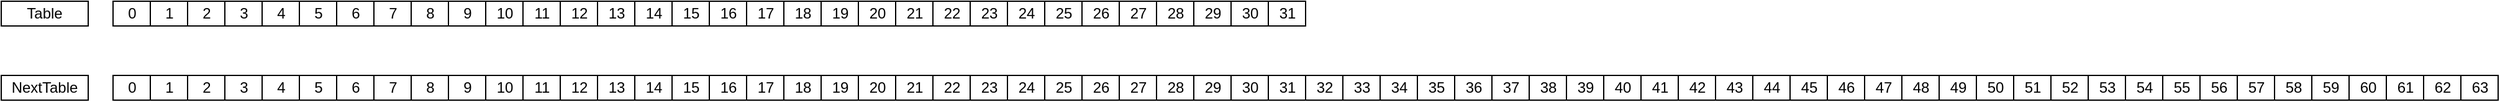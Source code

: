 <mxfile version="14.6.13" type="device"><diagram name="Page-1" id="2c4490ee-f0b8-94ab-5012-d5dc3445f7a3"><mxGraphModel dx="4179.5" dy="1402" grid="1" gridSize="10" guides="1" tooltips="1" connect="0" arrows="1" fold="1" page="1" pageScale="1.5" pageWidth="1169" pageHeight="826" background="#ffffff" math="0" shadow="0"><root><mxCell id="0" style=";html=1;"/><mxCell id="1" style=";html=1;" parent="0"/><mxCell id="74_3aNQgn91TPtiWvrAL-1" value="" style="group" vertex="1" connectable="0" parent="1"><mxGeometry x="40" y="260" width="960" height="20" as="geometry"/></mxCell><mxCell id="7a8b956e7d50b54d-100" value="8" style="strokeWidth=1;fontStyle=0;html=1;" parent="74_3aNQgn91TPtiWvrAL-1" vertex="1"><mxGeometry x="240" width="30" height="20" as="geometry"/></mxCell><mxCell id="7a8b956e7d50b54d-101" value="9" style="strokeWidth=1;fontStyle=0;html=1;" parent="74_3aNQgn91TPtiWvrAL-1" vertex="1"><mxGeometry x="270" width="30" height="20" as="geometry"/></mxCell><mxCell id="7a8b956e7d50b54d-102" value="10" style="strokeWidth=1;fontStyle=0;html=1;" parent="74_3aNQgn91TPtiWvrAL-1" vertex="1"><mxGeometry x="300" width="30" height="20" as="geometry"/></mxCell><mxCell id="7a8b956e7d50b54d-103" value="11" style="strokeWidth=1;fontStyle=0;html=1;" parent="74_3aNQgn91TPtiWvrAL-1" vertex="1"><mxGeometry x="330" width="30" height="20" as="geometry"/></mxCell><mxCell id="7a8b956e7d50b54d-105" value="12" style="strokeWidth=1;fontStyle=0;html=1;" parent="74_3aNQgn91TPtiWvrAL-1" vertex="1"><mxGeometry x="360" width="30" height="20" as="geometry"/></mxCell><mxCell id="7a8b956e7d50b54d-106" value="13" style="strokeWidth=1;fontStyle=0;html=1;" parent="74_3aNQgn91TPtiWvrAL-1" vertex="1"><mxGeometry x="390" width="30" height="20" as="geometry"/></mxCell><mxCell id="7a8b956e7d50b54d-107" value="14" style="strokeWidth=1;fontStyle=0;html=1;" parent="74_3aNQgn91TPtiWvrAL-1" vertex="1"><mxGeometry x="420" width="30" height="20" as="geometry"/></mxCell><mxCell id="7a8b956e7d50b54d-108" value="15" style="strokeWidth=1;fontStyle=0;html=1;" parent="74_3aNQgn91TPtiWvrAL-1" vertex="1"><mxGeometry x="450" width="30" height="20" as="geometry"/></mxCell><mxCell id="7a8b956e7d50b54d-110" value="16" style="strokeWidth=1;fontStyle=0;html=1;" parent="74_3aNQgn91TPtiWvrAL-1" vertex="1"><mxGeometry x="480" width="30" height="20" as="geometry"/></mxCell><mxCell id="7a8b956e7d50b54d-111" value="17" style="strokeWidth=1;fontStyle=0;html=1;" parent="74_3aNQgn91TPtiWvrAL-1" vertex="1"><mxGeometry x="510" width="30" height="20" as="geometry"/></mxCell><mxCell id="7a8b956e7d50b54d-112" value="18" style="strokeWidth=1;fontStyle=0;html=1;" parent="74_3aNQgn91TPtiWvrAL-1" vertex="1"><mxGeometry x="540" width="30" height="20" as="geometry"/></mxCell><mxCell id="7a8b956e7d50b54d-113" value="19" style="strokeWidth=1;fontStyle=0;html=1;" parent="74_3aNQgn91TPtiWvrAL-1" vertex="1"><mxGeometry x="570" width="30" height="20" as="geometry"/></mxCell><mxCell id="7a8b956e7d50b54d-115" value="20" style="strokeWidth=1;fontStyle=0;html=1;" parent="74_3aNQgn91TPtiWvrAL-1" vertex="1"><mxGeometry x="600" width="30" height="20" as="geometry"/></mxCell><mxCell id="7a8b956e7d50b54d-116" value="21" style="strokeWidth=1;fontStyle=0;html=1;" parent="74_3aNQgn91TPtiWvrAL-1" vertex="1"><mxGeometry x="630" width="30" height="20" as="geometry"/></mxCell><mxCell id="7a8b956e7d50b54d-117" value="22" style="strokeWidth=1;fontStyle=0;html=1;" parent="74_3aNQgn91TPtiWvrAL-1" vertex="1"><mxGeometry x="660" width="30" height="20" as="geometry"/></mxCell><mxCell id="7a8b956e7d50b54d-118" value="23" style="strokeWidth=1;fontStyle=0;html=1;" parent="74_3aNQgn91TPtiWvrAL-1" vertex="1"><mxGeometry x="690" width="30" height="20" as="geometry"/></mxCell><mxCell id="7a8b956e7d50b54d-120" value="24" style="strokeWidth=1;fontStyle=0;html=1;" parent="74_3aNQgn91TPtiWvrAL-1" vertex="1"><mxGeometry x="720" width="30" height="20" as="geometry"/></mxCell><mxCell id="7a8b956e7d50b54d-121" value="25" style="strokeWidth=1;fontStyle=0;html=1;" parent="74_3aNQgn91TPtiWvrAL-1" vertex="1"><mxGeometry x="750" width="30" height="20" as="geometry"/></mxCell><mxCell id="7a8b956e7d50b54d-122" value="26" style="strokeWidth=1;fontStyle=0;html=1;" parent="74_3aNQgn91TPtiWvrAL-1" vertex="1"><mxGeometry x="780" width="30" height="20" as="geometry"/></mxCell><mxCell id="7a8b956e7d50b54d-123" value="27" style="strokeWidth=1;fontStyle=0;html=1;" parent="74_3aNQgn91TPtiWvrAL-1" vertex="1"><mxGeometry x="810" width="30" height="20" as="geometry"/></mxCell><mxCell id="7a8b956e7d50b54d-125" value="28" style="strokeWidth=1;fontStyle=0;html=1;" parent="74_3aNQgn91TPtiWvrAL-1" vertex="1"><mxGeometry x="840" width="30" height="20" as="geometry"/></mxCell><mxCell id="7a8b956e7d50b54d-126" value="29" style="strokeWidth=1;fontStyle=0;html=1;" parent="74_3aNQgn91TPtiWvrAL-1" vertex="1"><mxGeometry x="870" width="30" height="20" as="geometry"/></mxCell><mxCell id="7a8b956e7d50b54d-127" value="30" style="strokeWidth=1;fontStyle=0;html=1;" parent="74_3aNQgn91TPtiWvrAL-1" vertex="1"><mxGeometry x="900" width="30" height="20" as="geometry"/></mxCell><mxCell id="7a8b956e7d50b54d-128" value="31" style="strokeWidth=1;fontStyle=0;html=1;" parent="74_3aNQgn91TPtiWvrAL-1" vertex="1"><mxGeometry x="930" width="30" height="20" as="geometry"/></mxCell><mxCell id="7a8b956e7d50b54d-146" value="4" style="strokeWidth=1;fontStyle=0;html=1;" parent="74_3aNQgn91TPtiWvrAL-1" vertex="1"><mxGeometry x="120" width="30" height="20" as="geometry"/></mxCell><mxCell id="7a8b956e7d50b54d-147" value="5" style="strokeWidth=1;fontStyle=0;html=1;" parent="74_3aNQgn91TPtiWvrAL-1" vertex="1"><mxGeometry x="150" width="30" height="20" as="geometry"/></mxCell><mxCell id="7a8b956e7d50b54d-148" value="6" style="strokeWidth=1;fontStyle=0;html=1;" parent="74_3aNQgn91TPtiWvrAL-1" vertex="1"><mxGeometry x="180" width="30" height="20" as="geometry"/></mxCell><mxCell id="7a8b956e7d50b54d-149" value="7" style="strokeWidth=1;fontStyle=0;html=1;" parent="74_3aNQgn91TPtiWvrAL-1" vertex="1"><mxGeometry x="210" width="30" height="20" as="geometry"/></mxCell><mxCell id="7a8b956e7d50b54d-152" value="0" style="strokeWidth=1;fontStyle=0;html=1;" parent="74_3aNQgn91TPtiWvrAL-1" vertex="1"><mxGeometry width="30" height="20" as="geometry"/></mxCell><mxCell id="7a8b956e7d50b54d-153" value="1" style="strokeWidth=1;fontStyle=0;html=1;" parent="74_3aNQgn91TPtiWvrAL-1" vertex="1"><mxGeometry x="30" width="30" height="20" as="geometry"/></mxCell><mxCell id="7a8b956e7d50b54d-154" value="2" style="strokeWidth=1;fontStyle=0;html=1;" parent="74_3aNQgn91TPtiWvrAL-1" vertex="1"><mxGeometry x="60" width="30" height="20" as="geometry"/></mxCell><mxCell id="7a8b956e7d50b54d-155" value="3" style="strokeWidth=1;fontStyle=0;html=1;" parent="74_3aNQgn91TPtiWvrAL-1" vertex="1"><mxGeometry x="90" width="30" height="20" as="geometry"/></mxCell><mxCell id="74_3aNQgn91TPtiWvrAL-68" value="" style="group" vertex="1" connectable="0" parent="1"><mxGeometry x="40" y="320" width="1920" height="20" as="geometry"/></mxCell><mxCell id="74_3aNQgn91TPtiWvrAL-2" value="" style="group" vertex="1" connectable="0" parent="74_3aNQgn91TPtiWvrAL-68"><mxGeometry width="960" height="20" as="geometry"/></mxCell><mxCell id="74_3aNQgn91TPtiWvrAL-3" value="8" style="strokeWidth=1;fontStyle=0;html=1;" vertex="1" parent="74_3aNQgn91TPtiWvrAL-2"><mxGeometry x="240" width="30" height="20" as="geometry"/></mxCell><mxCell id="74_3aNQgn91TPtiWvrAL-4" value="9" style="strokeWidth=1;fontStyle=0;html=1;" vertex="1" parent="74_3aNQgn91TPtiWvrAL-2"><mxGeometry x="270" width="30" height="20" as="geometry"/></mxCell><mxCell id="74_3aNQgn91TPtiWvrAL-5" value="10" style="strokeWidth=1;fontStyle=0;html=1;" vertex="1" parent="74_3aNQgn91TPtiWvrAL-2"><mxGeometry x="300" width="30" height="20" as="geometry"/></mxCell><mxCell id="74_3aNQgn91TPtiWvrAL-6" value="11" style="strokeWidth=1;fontStyle=0;html=1;" vertex="1" parent="74_3aNQgn91TPtiWvrAL-2"><mxGeometry x="330" width="30" height="20" as="geometry"/></mxCell><mxCell id="74_3aNQgn91TPtiWvrAL-7" value="12" style="strokeWidth=1;fontStyle=0;html=1;" vertex="1" parent="74_3aNQgn91TPtiWvrAL-2"><mxGeometry x="360" width="30" height="20" as="geometry"/></mxCell><mxCell id="74_3aNQgn91TPtiWvrAL-8" value="13" style="strokeWidth=1;fontStyle=0;html=1;" vertex="1" parent="74_3aNQgn91TPtiWvrAL-2"><mxGeometry x="390" width="30" height="20" as="geometry"/></mxCell><mxCell id="74_3aNQgn91TPtiWvrAL-9" value="14" style="strokeWidth=1;fontStyle=0;html=1;" vertex="1" parent="74_3aNQgn91TPtiWvrAL-2"><mxGeometry x="420" width="30" height="20" as="geometry"/></mxCell><mxCell id="74_3aNQgn91TPtiWvrAL-10" value="15" style="strokeWidth=1;fontStyle=0;html=1;" vertex="1" parent="74_3aNQgn91TPtiWvrAL-2"><mxGeometry x="450" width="30" height="20" as="geometry"/></mxCell><mxCell id="74_3aNQgn91TPtiWvrAL-11" value="16" style="strokeWidth=1;fontStyle=0;html=1;" vertex="1" parent="74_3aNQgn91TPtiWvrAL-2"><mxGeometry x="480" width="30" height="20" as="geometry"/></mxCell><mxCell id="74_3aNQgn91TPtiWvrAL-12" value="17" style="strokeWidth=1;fontStyle=0;html=1;" vertex="1" parent="74_3aNQgn91TPtiWvrAL-2"><mxGeometry x="510" width="30" height="20" as="geometry"/></mxCell><mxCell id="74_3aNQgn91TPtiWvrAL-13" value="18" style="strokeWidth=1;fontStyle=0;html=1;" vertex="1" parent="74_3aNQgn91TPtiWvrAL-2"><mxGeometry x="540" width="30" height="20" as="geometry"/></mxCell><mxCell id="74_3aNQgn91TPtiWvrAL-14" value="19" style="strokeWidth=1;fontStyle=0;html=1;" vertex="1" parent="74_3aNQgn91TPtiWvrAL-2"><mxGeometry x="570" width="30" height="20" as="geometry"/></mxCell><mxCell id="74_3aNQgn91TPtiWvrAL-15" value="20" style="strokeWidth=1;fontStyle=0;html=1;" vertex="1" parent="74_3aNQgn91TPtiWvrAL-2"><mxGeometry x="600" width="30" height="20" as="geometry"/></mxCell><mxCell id="74_3aNQgn91TPtiWvrAL-16" value="21" style="strokeWidth=1;fontStyle=0;html=1;" vertex="1" parent="74_3aNQgn91TPtiWvrAL-2"><mxGeometry x="630" width="30" height="20" as="geometry"/></mxCell><mxCell id="74_3aNQgn91TPtiWvrAL-17" value="22" style="strokeWidth=1;fontStyle=0;html=1;" vertex="1" parent="74_3aNQgn91TPtiWvrAL-2"><mxGeometry x="660" width="30" height="20" as="geometry"/></mxCell><mxCell id="74_3aNQgn91TPtiWvrAL-18" value="23" style="strokeWidth=1;fontStyle=0;html=1;" vertex="1" parent="74_3aNQgn91TPtiWvrAL-2"><mxGeometry x="690" width="30" height="20" as="geometry"/></mxCell><mxCell id="74_3aNQgn91TPtiWvrAL-19" value="24" style="strokeWidth=1;fontStyle=0;html=1;" vertex="1" parent="74_3aNQgn91TPtiWvrAL-2"><mxGeometry x="720" width="30" height="20" as="geometry"/></mxCell><mxCell id="74_3aNQgn91TPtiWvrAL-20" value="25" style="strokeWidth=1;fontStyle=0;html=1;" vertex="1" parent="74_3aNQgn91TPtiWvrAL-2"><mxGeometry x="750" width="30" height="20" as="geometry"/></mxCell><mxCell id="74_3aNQgn91TPtiWvrAL-21" value="26" style="strokeWidth=1;fontStyle=0;html=1;" vertex="1" parent="74_3aNQgn91TPtiWvrAL-2"><mxGeometry x="780" width="30" height="20" as="geometry"/></mxCell><mxCell id="74_3aNQgn91TPtiWvrAL-22" value="27" style="strokeWidth=1;fontStyle=0;html=1;" vertex="1" parent="74_3aNQgn91TPtiWvrAL-2"><mxGeometry x="810" width="30" height="20" as="geometry"/></mxCell><mxCell id="74_3aNQgn91TPtiWvrAL-23" value="28" style="strokeWidth=1;fontStyle=0;html=1;" vertex="1" parent="74_3aNQgn91TPtiWvrAL-2"><mxGeometry x="840" width="30" height="20" as="geometry"/></mxCell><mxCell id="74_3aNQgn91TPtiWvrAL-24" value="29" style="strokeWidth=1;fontStyle=0;html=1;" vertex="1" parent="74_3aNQgn91TPtiWvrAL-2"><mxGeometry x="870" width="30" height="20" as="geometry"/></mxCell><mxCell id="74_3aNQgn91TPtiWvrAL-25" value="30" style="strokeWidth=1;fontStyle=0;html=1;" vertex="1" parent="74_3aNQgn91TPtiWvrAL-2"><mxGeometry x="900" width="30" height="20" as="geometry"/></mxCell><mxCell id="74_3aNQgn91TPtiWvrAL-26" value="31" style="strokeWidth=1;fontStyle=0;html=1;" vertex="1" parent="74_3aNQgn91TPtiWvrAL-2"><mxGeometry x="930" width="30" height="20" as="geometry"/></mxCell><mxCell id="74_3aNQgn91TPtiWvrAL-27" value="4" style="strokeWidth=1;fontStyle=0;html=1;" vertex="1" parent="74_3aNQgn91TPtiWvrAL-2"><mxGeometry x="120" width="30" height="20" as="geometry"/></mxCell><mxCell id="74_3aNQgn91TPtiWvrAL-28" value="5" style="strokeWidth=1;fontStyle=0;html=1;" vertex="1" parent="74_3aNQgn91TPtiWvrAL-2"><mxGeometry x="150" width="30" height="20" as="geometry"/></mxCell><mxCell id="74_3aNQgn91TPtiWvrAL-29" value="6" style="strokeWidth=1;fontStyle=0;html=1;" vertex="1" parent="74_3aNQgn91TPtiWvrAL-2"><mxGeometry x="180" width="30" height="20" as="geometry"/></mxCell><mxCell id="74_3aNQgn91TPtiWvrAL-30" value="7" style="strokeWidth=1;fontStyle=0;html=1;" vertex="1" parent="74_3aNQgn91TPtiWvrAL-2"><mxGeometry x="210" width="30" height="20" as="geometry"/></mxCell><mxCell id="74_3aNQgn91TPtiWvrAL-31" value="0" style="strokeWidth=1;fontStyle=0;html=1;" vertex="1" parent="74_3aNQgn91TPtiWvrAL-2"><mxGeometry width="30" height="20" as="geometry"/></mxCell><mxCell id="74_3aNQgn91TPtiWvrAL-32" value="1" style="strokeWidth=1;fontStyle=0;html=1;" vertex="1" parent="74_3aNQgn91TPtiWvrAL-2"><mxGeometry x="30" width="30" height="20" as="geometry"/></mxCell><mxCell id="74_3aNQgn91TPtiWvrAL-33" value="2" style="strokeWidth=1;fontStyle=0;html=1;" vertex="1" parent="74_3aNQgn91TPtiWvrAL-2"><mxGeometry x="60" width="30" height="20" as="geometry"/></mxCell><mxCell id="74_3aNQgn91TPtiWvrAL-34" value="3" style="strokeWidth=1;fontStyle=0;html=1;" vertex="1" parent="74_3aNQgn91TPtiWvrAL-2"><mxGeometry x="90" width="30" height="20" as="geometry"/></mxCell><mxCell id="74_3aNQgn91TPtiWvrAL-35" value="" style="group" vertex="1" connectable="0" parent="74_3aNQgn91TPtiWvrAL-68"><mxGeometry x="960" width="960" height="20" as="geometry"/></mxCell><mxCell id="74_3aNQgn91TPtiWvrAL-36" value="40" style="strokeWidth=1;fontStyle=0;html=1;" vertex="1" parent="74_3aNQgn91TPtiWvrAL-35"><mxGeometry x="240" width="30" height="20" as="geometry"/></mxCell><mxCell id="74_3aNQgn91TPtiWvrAL-37" value="41" style="strokeWidth=1;fontStyle=0;html=1;" vertex="1" parent="74_3aNQgn91TPtiWvrAL-35"><mxGeometry x="270" width="30" height="20" as="geometry"/></mxCell><mxCell id="74_3aNQgn91TPtiWvrAL-38" value="42" style="strokeWidth=1;fontStyle=0;html=1;" vertex="1" parent="74_3aNQgn91TPtiWvrAL-35"><mxGeometry x="300" width="30" height="20" as="geometry"/></mxCell><mxCell id="74_3aNQgn91TPtiWvrAL-39" value="43" style="strokeWidth=1;fontStyle=0;html=1;" vertex="1" parent="74_3aNQgn91TPtiWvrAL-35"><mxGeometry x="330" width="30" height="20" as="geometry"/></mxCell><mxCell id="74_3aNQgn91TPtiWvrAL-40" value="44" style="strokeWidth=1;fontStyle=0;html=1;" vertex="1" parent="74_3aNQgn91TPtiWvrAL-35"><mxGeometry x="360" width="30" height="20" as="geometry"/></mxCell><mxCell id="74_3aNQgn91TPtiWvrAL-41" value="45" style="strokeWidth=1;fontStyle=0;html=1;" vertex="1" parent="74_3aNQgn91TPtiWvrAL-35"><mxGeometry x="390" width="30" height="20" as="geometry"/></mxCell><mxCell id="74_3aNQgn91TPtiWvrAL-42" value="46" style="strokeWidth=1;fontStyle=0;html=1;" vertex="1" parent="74_3aNQgn91TPtiWvrAL-35"><mxGeometry x="420" width="30" height="20" as="geometry"/></mxCell><mxCell id="74_3aNQgn91TPtiWvrAL-43" value="47" style="strokeWidth=1;fontStyle=0;html=1;" vertex="1" parent="74_3aNQgn91TPtiWvrAL-35"><mxGeometry x="450" width="30" height="20" as="geometry"/></mxCell><mxCell id="74_3aNQgn91TPtiWvrAL-44" value="48" style="strokeWidth=1;fontStyle=0;html=1;" vertex="1" parent="74_3aNQgn91TPtiWvrAL-35"><mxGeometry x="480" width="30" height="20" as="geometry"/></mxCell><mxCell id="74_3aNQgn91TPtiWvrAL-45" value="49" style="strokeWidth=1;fontStyle=0;html=1;" vertex="1" parent="74_3aNQgn91TPtiWvrAL-35"><mxGeometry x="510" width="30" height="20" as="geometry"/></mxCell><mxCell id="74_3aNQgn91TPtiWvrAL-46" value="50" style="strokeWidth=1;fontStyle=0;html=1;" vertex="1" parent="74_3aNQgn91TPtiWvrAL-35"><mxGeometry x="540" width="30" height="20" as="geometry"/></mxCell><mxCell id="74_3aNQgn91TPtiWvrAL-47" value="51" style="strokeWidth=1;fontStyle=0;html=1;" vertex="1" parent="74_3aNQgn91TPtiWvrAL-35"><mxGeometry x="570" width="30" height="20" as="geometry"/></mxCell><mxCell id="74_3aNQgn91TPtiWvrAL-48" value="52" style="strokeWidth=1;fontStyle=0;html=1;" vertex="1" parent="74_3aNQgn91TPtiWvrAL-35"><mxGeometry x="600" width="30" height="20" as="geometry"/></mxCell><mxCell id="74_3aNQgn91TPtiWvrAL-49" value="53" style="strokeWidth=1;fontStyle=0;html=1;" vertex="1" parent="74_3aNQgn91TPtiWvrAL-35"><mxGeometry x="630" width="30" height="20" as="geometry"/></mxCell><mxCell id="74_3aNQgn91TPtiWvrAL-50" value="54" style="strokeWidth=1;fontStyle=0;html=1;" vertex="1" parent="74_3aNQgn91TPtiWvrAL-35"><mxGeometry x="660" width="30" height="20" as="geometry"/></mxCell><mxCell id="74_3aNQgn91TPtiWvrAL-51" value="55" style="strokeWidth=1;fontStyle=0;html=1;" vertex="1" parent="74_3aNQgn91TPtiWvrAL-35"><mxGeometry x="690" width="30" height="20" as="geometry"/></mxCell><mxCell id="74_3aNQgn91TPtiWvrAL-52" value="56" style="strokeWidth=1;fontStyle=0;html=1;" vertex="1" parent="74_3aNQgn91TPtiWvrAL-35"><mxGeometry x="720" width="30" height="20" as="geometry"/></mxCell><mxCell id="74_3aNQgn91TPtiWvrAL-53" value="57" style="strokeWidth=1;fontStyle=0;html=1;" vertex="1" parent="74_3aNQgn91TPtiWvrAL-35"><mxGeometry x="750" width="30" height="20" as="geometry"/></mxCell><mxCell id="74_3aNQgn91TPtiWvrAL-54" value="58" style="strokeWidth=1;fontStyle=0;html=1;" vertex="1" parent="74_3aNQgn91TPtiWvrAL-35"><mxGeometry x="780" width="30" height="20" as="geometry"/></mxCell><mxCell id="74_3aNQgn91TPtiWvrAL-55" value="59" style="strokeWidth=1;fontStyle=0;html=1;" vertex="1" parent="74_3aNQgn91TPtiWvrAL-35"><mxGeometry x="810" width="30" height="20" as="geometry"/></mxCell><mxCell id="74_3aNQgn91TPtiWvrAL-56" value="60" style="strokeWidth=1;fontStyle=0;html=1;" vertex="1" parent="74_3aNQgn91TPtiWvrAL-35"><mxGeometry x="840" width="30" height="20" as="geometry"/></mxCell><mxCell id="74_3aNQgn91TPtiWvrAL-57" value="61" style="strokeWidth=1;fontStyle=0;html=1;" vertex="1" parent="74_3aNQgn91TPtiWvrAL-35"><mxGeometry x="870" width="30" height="20" as="geometry"/></mxCell><mxCell id="74_3aNQgn91TPtiWvrAL-58" value="62" style="strokeWidth=1;fontStyle=0;html=1;" vertex="1" parent="74_3aNQgn91TPtiWvrAL-35"><mxGeometry x="900" width="30" height="20" as="geometry"/></mxCell><mxCell id="74_3aNQgn91TPtiWvrAL-59" value="63" style="strokeWidth=1;fontStyle=0;html=1;" vertex="1" parent="74_3aNQgn91TPtiWvrAL-35"><mxGeometry x="930" width="30" height="20" as="geometry"/></mxCell><mxCell id="74_3aNQgn91TPtiWvrAL-60" value="36" style="strokeWidth=1;fontStyle=0;html=1;" vertex="1" parent="74_3aNQgn91TPtiWvrAL-35"><mxGeometry x="120" width="30" height="20" as="geometry"/></mxCell><mxCell id="74_3aNQgn91TPtiWvrAL-61" value="37" style="strokeWidth=1;fontStyle=0;html=1;" vertex="1" parent="74_3aNQgn91TPtiWvrAL-35"><mxGeometry x="150" width="30" height="20" as="geometry"/></mxCell><mxCell id="74_3aNQgn91TPtiWvrAL-62" value="38" style="strokeWidth=1;fontStyle=0;html=1;" vertex="1" parent="74_3aNQgn91TPtiWvrAL-35"><mxGeometry x="180" width="30" height="20" as="geometry"/></mxCell><mxCell id="74_3aNQgn91TPtiWvrAL-63" value="39" style="strokeWidth=1;fontStyle=0;html=1;" vertex="1" parent="74_3aNQgn91TPtiWvrAL-35"><mxGeometry x="210" width="30" height="20" as="geometry"/></mxCell><mxCell id="74_3aNQgn91TPtiWvrAL-64" value="32" style="strokeWidth=1;fontStyle=0;html=1;" vertex="1" parent="74_3aNQgn91TPtiWvrAL-35"><mxGeometry width="30" height="20" as="geometry"/></mxCell><mxCell id="74_3aNQgn91TPtiWvrAL-65" value="33" style="strokeWidth=1;fontStyle=0;html=1;" vertex="1" parent="74_3aNQgn91TPtiWvrAL-35"><mxGeometry x="30" width="30" height="20" as="geometry"/></mxCell><mxCell id="74_3aNQgn91TPtiWvrAL-66" value="34" style="strokeWidth=1;fontStyle=0;html=1;" vertex="1" parent="74_3aNQgn91TPtiWvrAL-35"><mxGeometry x="60" width="30" height="20" as="geometry"/></mxCell><mxCell id="74_3aNQgn91TPtiWvrAL-67" value="35" style="strokeWidth=1;fontStyle=0;html=1;" vertex="1" parent="74_3aNQgn91TPtiWvrAL-35"><mxGeometry x="90" width="30" height="20" as="geometry"/></mxCell><mxCell id="74_3aNQgn91TPtiWvrAL-70" value="Table" style="rounded=0;whiteSpace=wrap;html=1;" vertex="1" parent="1"><mxGeometry x="-50" y="260" width="70" height="20" as="geometry"/></mxCell><mxCell id="74_3aNQgn91TPtiWvrAL-71" value="NextTable" style="rounded=0;whiteSpace=wrap;html=1;" vertex="1" parent="1"><mxGeometry x="-50" y="320" width="70" height="20" as="geometry"/></mxCell></root></mxGraphModel></diagram></mxfile>